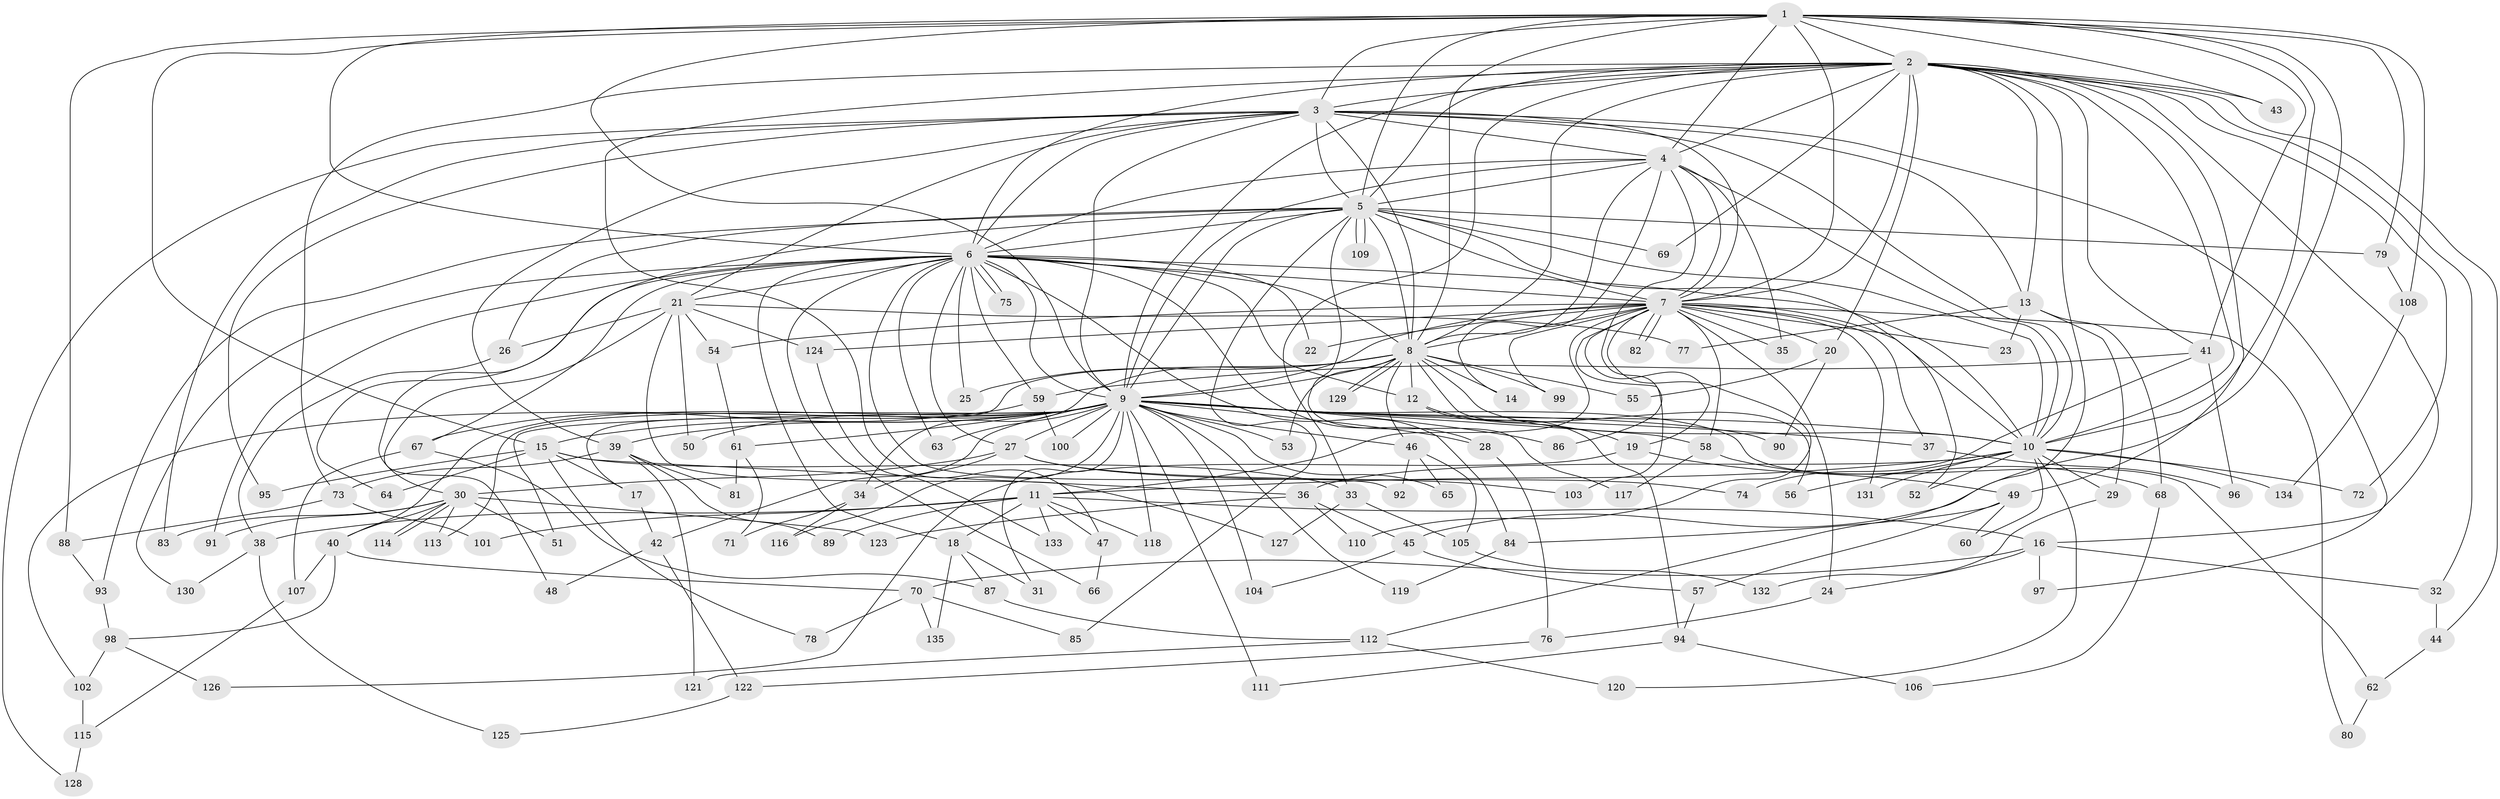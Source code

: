 // Generated by graph-tools (version 1.1) at 2025/25/03/09/25 03:25:42]
// undirected, 135 vertices, 295 edges
graph export_dot {
graph [start="1"]
  node [color=gray90,style=filled];
  1;
  2;
  3;
  4;
  5;
  6;
  7;
  8;
  9;
  10;
  11;
  12;
  13;
  14;
  15;
  16;
  17;
  18;
  19;
  20;
  21;
  22;
  23;
  24;
  25;
  26;
  27;
  28;
  29;
  30;
  31;
  32;
  33;
  34;
  35;
  36;
  37;
  38;
  39;
  40;
  41;
  42;
  43;
  44;
  45;
  46;
  47;
  48;
  49;
  50;
  51;
  52;
  53;
  54;
  55;
  56;
  57;
  58;
  59;
  60;
  61;
  62;
  63;
  64;
  65;
  66;
  67;
  68;
  69;
  70;
  71;
  72;
  73;
  74;
  75;
  76;
  77;
  78;
  79;
  80;
  81;
  82;
  83;
  84;
  85;
  86;
  87;
  88;
  89;
  90;
  91;
  92;
  93;
  94;
  95;
  96;
  97;
  98;
  99;
  100;
  101;
  102;
  103;
  104;
  105;
  106;
  107;
  108;
  109;
  110;
  111;
  112;
  113;
  114;
  115;
  116;
  117;
  118;
  119;
  120;
  121;
  122;
  123;
  124;
  125;
  126;
  127;
  128;
  129;
  130;
  131;
  132;
  133;
  134;
  135;
  1 -- 2;
  1 -- 3;
  1 -- 4;
  1 -- 5;
  1 -- 6;
  1 -- 7;
  1 -- 8;
  1 -- 9;
  1 -- 10;
  1 -- 15;
  1 -- 41;
  1 -- 43;
  1 -- 45;
  1 -- 79;
  1 -- 88;
  1 -- 108;
  2 -- 3;
  2 -- 4;
  2 -- 5;
  2 -- 6;
  2 -- 7;
  2 -- 8;
  2 -- 9;
  2 -- 10;
  2 -- 13;
  2 -- 16;
  2 -- 20;
  2 -- 32;
  2 -- 33;
  2 -- 41;
  2 -- 43;
  2 -- 44;
  2 -- 47;
  2 -- 49;
  2 -- 69;
  2 -- 72;
  2 -- 73;
  2 -- 112;
  3 -- 4;
  3 -- 5;
  3 -- 6;
  3 -- 7;
  3 -- 8;
  3 -- 9;
  3 -- 10;
  3 -- 13;
  3 -- 21;
  3 -- 39;
  3 -- 83;
  3 -- 95;
  3 -- 97;
  3 -- 128;
  4 -- 5;
  4 -- 6;
  4 -- 7;
  4 -- 8;
  4 -- 9;
  4 -- 10;
  4 -- 14;
  4 -- 35;
  4 -- 103;
  5 -- 6;
  5 -- 7;
  5 -- 8;
  5 -- 9;
  5 -- 10;
  5 -- 26;
  5 -- 30;
  5 -- 52;
  5 -- 69;
  5 -- 79;
  5 -- 85;
  5 -- 93;
  5 -- 109;
  5 -- 109;
  5 -- 117;
  6 -- 7;
  6 -- 8;
  6 -- 9;
  6 -- 10;
  6 -- 12;
  6 -- 18;
  6 -- 21;
  6 -- 22;
  6 -- 25;
  6 -- 27;
  6 -- 28;
  6 -- 59;
  6 -- 63;
  6 -- 64;
  6 -- 66;
  6 -- 67;
  6 -- 75;
  6 -- 75;
  6 -- 84;
  6 -- 91;
  6 -- 92;
  6 -- 130;
  7 -- 8;
  7 -- 9;
  7 -- 10;
  7 -- 11;
  7 -- 19;
  7 -- 20;
  7 -- 22;
  7 -- 23;
  7 -- 24;
  7 -- 35;
  7 -- 37;
  7 -- 54;
  7 -- 58;
  7 -- 80;
  7 -- 82;
  7 -- 82;
  7 -- 86;
  7 -- 99;
  7 -- 110;
  7 -- 124;
  7 -- 131;
  8 -- 9;
  8 -- 10;
  8 -- 12;
  8 -- 14;
  8 -- 17;
  8 -- 25;
  8 -- 34;
  8 -- 46;
  8 -- 53;
  8 -- 55;
  8 -- 56;
  8 -- 99;
  8 -- 129;
  8 -- 129;
  9 -- 10;
  9 -- 15;
  9 -- 27;
  9 -- 28;
  9 -- 31;
  9 -- 37;
  9 -- 39;
  9 -- 40;
  9 -- 42;
  9 -- 46;
  9 -- 50;
  9 -- 51;
  9 -- 53;
  9 -- 58;
  9 -- 61;
  9 -- 62;
  9 -- 63;
  9 -- 65;
  9 -- 86;
  9 -- 90;
  9 -- 100;
  9 -- 102;
  9 -- 104;
  9 -- 111;
  9 -- 113;
  9 -- 116;
  9 -- 118;
  9 -- 119;
  10 -- 11;
  10 -- 29;
  10 -- 36;
  10 -- 52;
  10 -- 56;
  10 -- 60;
  10 -- 72;
  10 -- 120;
  10 -- 131;
  10 -- 134;
  11 -- 16;
  11 -- 18;
  11 -- 38;
  11 -- 47;
  11 -- 89;
  11 -- 101;
  11 -- 118;
  11 -- 133;
  12 -- 19;
  12 -- 94;
  13 -- 23;
  13 -- 29;
  13 -- 68;
  13 -- 77;
  15 -- 17;
  15 -- 33;
  15 -- 36;
  15 -- 64;
  15 -- 78;
  15 -- 95;
  16 -- 24;
  16 -- 32;
  16 -- 70;
  16 -- 97;
  17 -- 42;
  18 -- 31;
  18 -- 87;
  18 -- 135;
  19 -- 49;
  19 -- 126;
  20 -- 55;
  20 -- 90;
  21 -- 26;
  21 -- 48;
  21 -- 50;
  21 -- 54;
  21 -- 77;
  21 -- 124;
  21 -- 127;
  24 -- 76;
  26 -- 38;
  27 -- 30;
  27 -- 34;
  27 -- 74;
  27 -- 103;
  28 -- 76;
  29 -- 132;
  30 -- 40;
  30 -- 51;
  30 -- 83;
  30 -- 91;
  30 -- 113;
  30 -- 114;
  30 -- 114;
  30 -- 123;
  32 -- 44;
  33 -- 105;
  33 -- 127;
  34 -- 71;
  34 -- 116;
  36 -- 45;
  36 -- 110;
  36 -- 123;
  37 -- 96;
  38 -- 125;
  38 -- 130;
  39 -- 73;
  39 -- 81;
  39 -- 89;
  39 -- 121;
  40 -- 70;
  40 -- 98;
  40 -- 107;
  41 -- 59;
  41 -- 74;
  41 -- 96;
  42 -- 48;
  42 -- 122;
  44 -- 62;
  45 -- 57;
  45 -- 104;
  46 -- 65;
  46 -- 92;
  46 -- 105;
  47 -- 66;
  49 -- 57;
  49 -- 60;
  49 -- 84;
  54 -- 61;
  57 -- 94;
  58 -- 68;
  58 -- 117;
  59 -- 67;
  59 -- 100;
  61 -- 71;
  61 -- 81;
  62 -- 80;
  67 -- 87;
  67 -- 107;
  68 -- 106;
  70 -- 78;
  70 -- 85;
  70 -- 135;
  73 -- 88;
  73 -- 101;
  76 -- 122;
  79 -- 108;
  84 -- 119;
  87 -- 112;
  88 -- 93;
  93 -- 98;
  94 -- 106;
  94 -- 111;
  98 -- 102;
  98 -- 126;
  102 -- 115;
  105 -- 132;
  107 -- 115;
  108 -- 134;
  112 -- 120;
  112 -- 121;
  115 -- 128;
  122 -- 125;
  124 -- 133;
}
